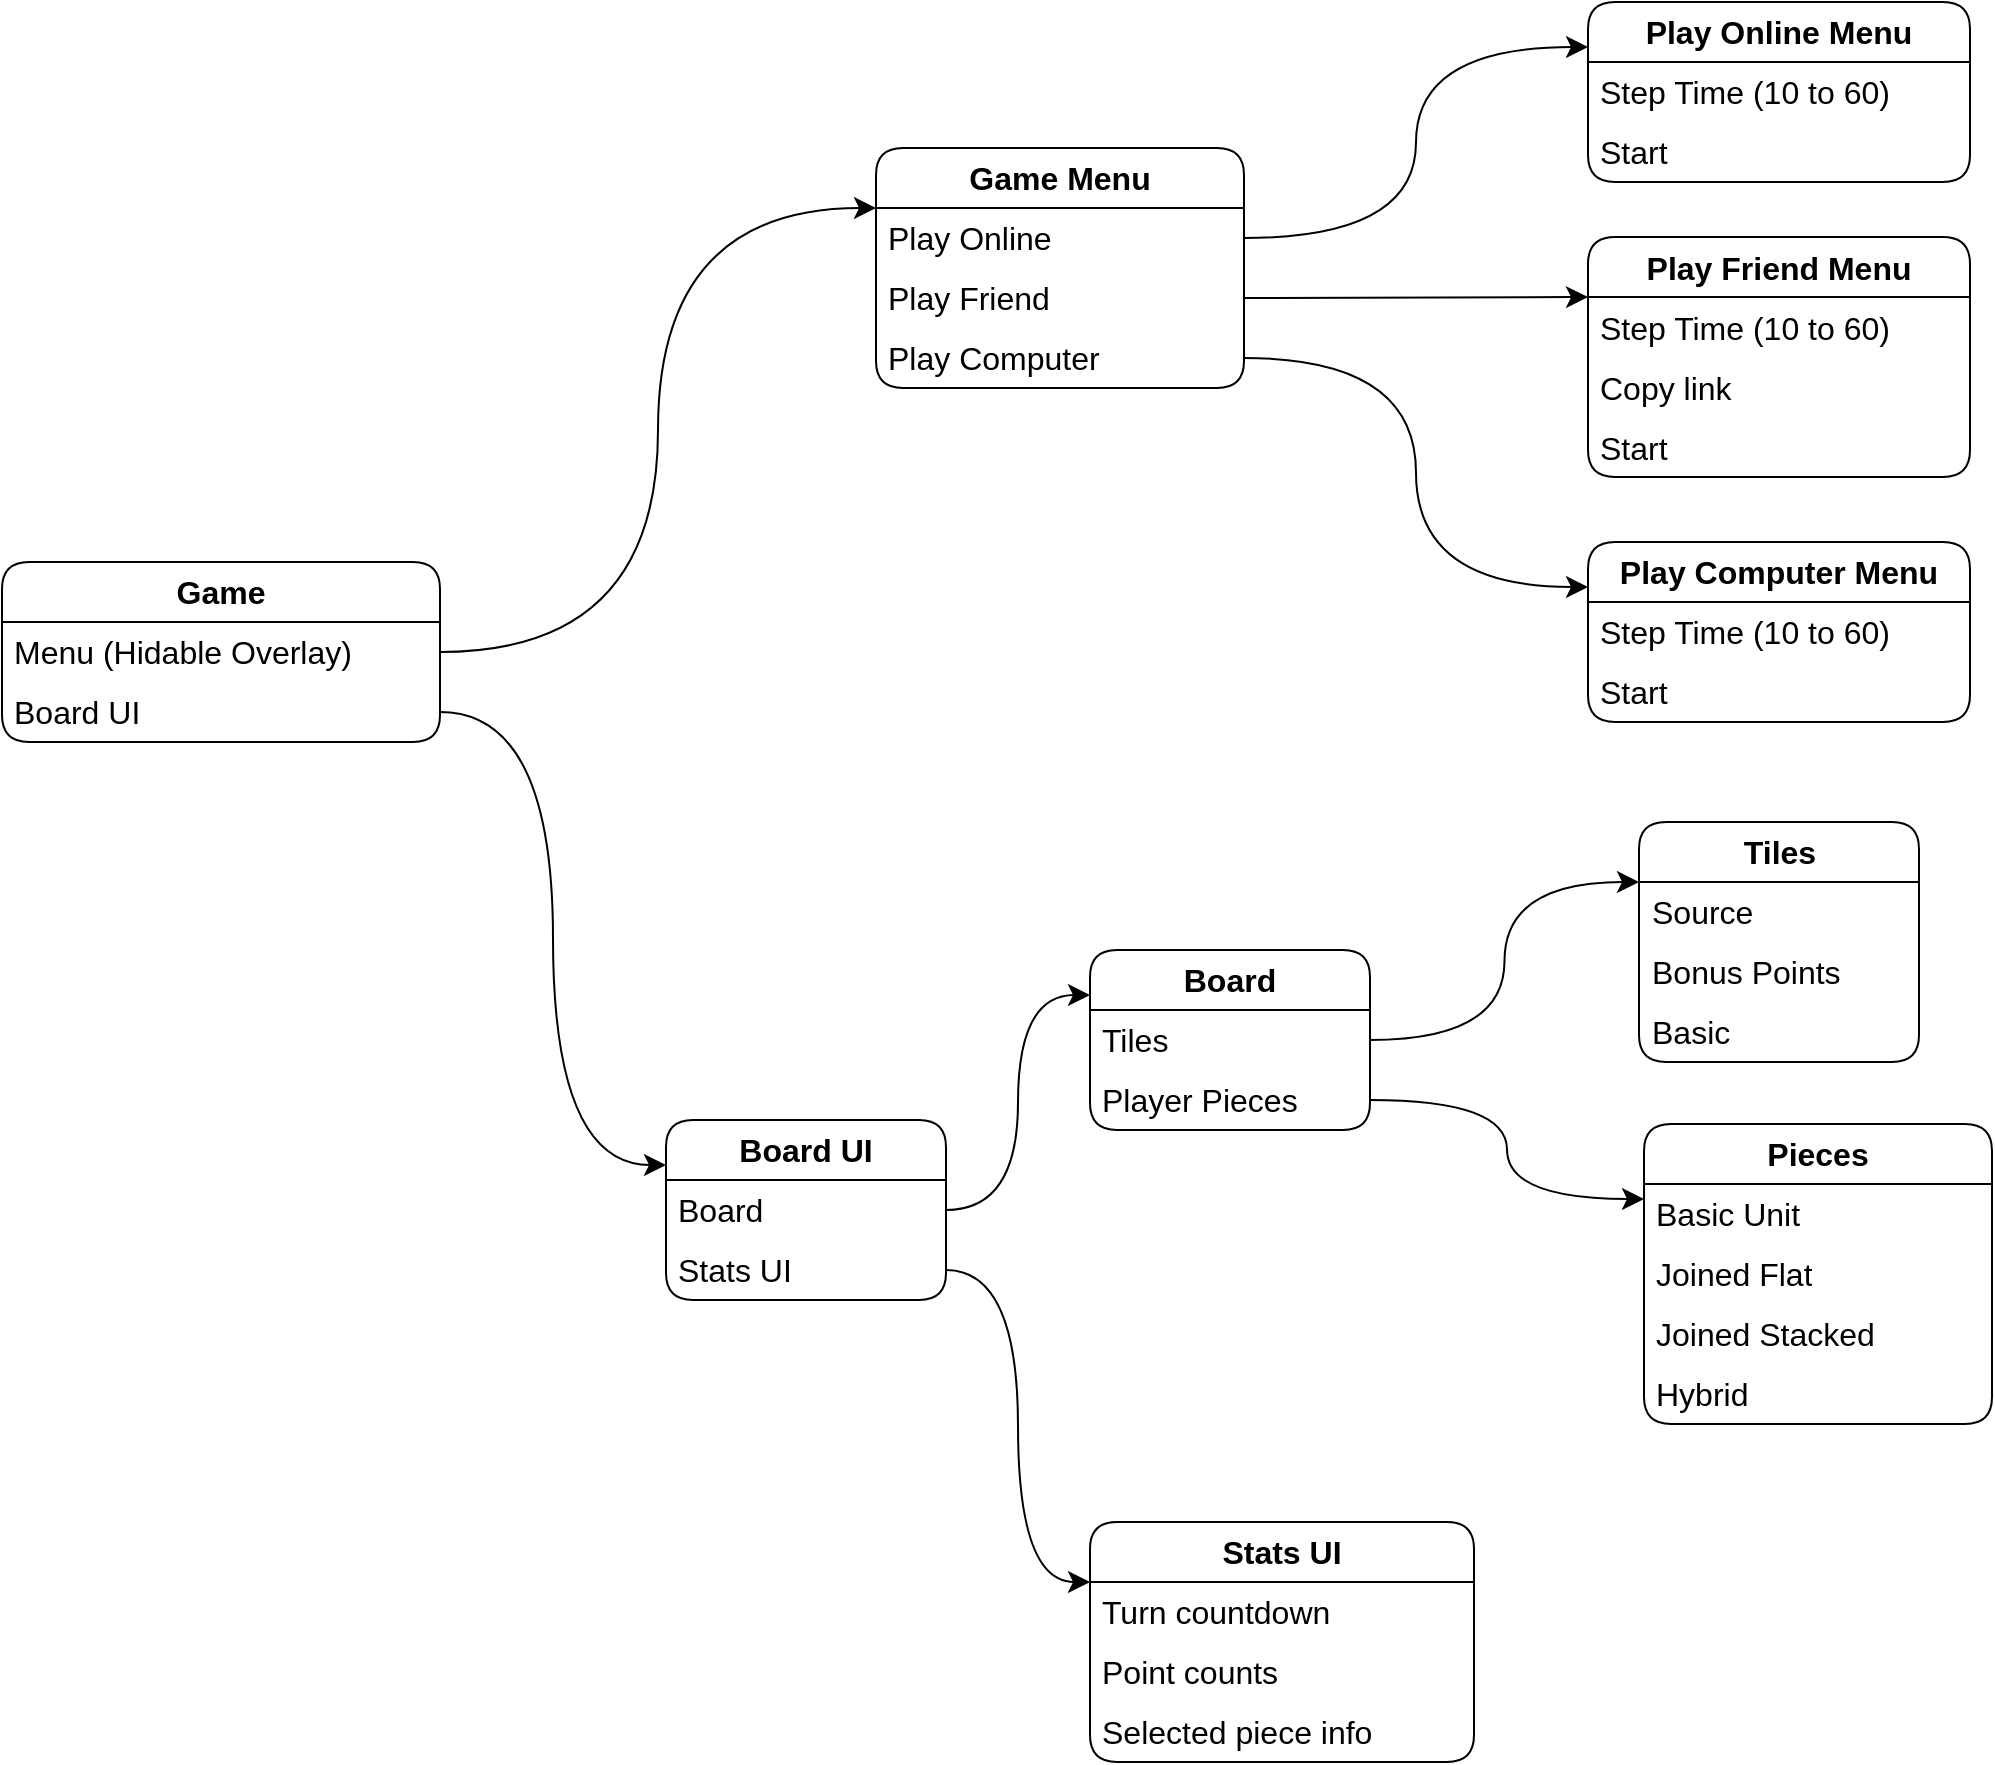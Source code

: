 <mxfile version="20.8.21" type="github">
  <diagram name="Page-1" id="gMtWRYQlRlTL0bvns1BH">
    <mxGraphModel dx="2205" dy="1313" grid="0" gridSize="10" guides="1" tooltips="1" connect="1" arrows="1" fold="1" page="0" pageScale="1" pageWidth="850" pageHeight="1100" math="0" shadow="0">
      <root>
        <mxCell id="0" />
        <mxCell id="1" parent="0" />
        <mxCell id="_YNfuxU4IEkd1xvs7Hf8-2" value="&lt;b&gt;Game Menu&lt;/b&gt;" style="swimlane;fontStyle=0;childLayout=stackLayout;horizontal=1;startSize=30;horizontalStack=0;resizeParent=1;resizeParentMax=0;resizeLast=0;collapsible=1;marginBottom=0;whiteSpace=wrap;html=1;fontSize=16;rounded=1;" parent="1" vertex="1">
          <mxGeometry x="25" y="-28" width="184" height="120" as="geometry" />
        </mxCell>
        <mxCell id="_YNfuxU4IEkd1xvs7Hf8-3" value="Play Online" style="text;align=left;verticalAlign=middle;spacingLeft=4;spacingRight=4;overflow=hidden;points=[[0,0.5],[1,0.5]];portConstraint=eastwest;rotatable=0;whiteSpace=wrap;html=1;fontSize=16;rounded=1;" parent="_YNfuxU4IEkd1xvs7Hf8-2" vertex="1">
          <mxGeometry y="30" width="184" height="30" as="geometry" />
        </mxCell>
        <mxCell id="_YNfuxU4IEkd1xvs7Hf8-4" value="Play Friend" style="text;strokeColor=none;fillColor=none;align=left;verticalAlign=middle;spacingLeft=4;spacingRight=4;overflow=hidden;points=[[0,0.5],[1,0.5]];portConstraint=eastwest;rotatable=0;whiteSpace=wrap;html=1;fontSize=16;rounded=1;" parent="_YNfuxU4IEkd1xvs7Hf8-2" vertex="1">
          <mxGeometry y="60" width="184" height="30" as="geometry" />
        </mxCell>
        <mxCell id="_YNfuxU4IEkd1xvs7Hf8-5" value="Play Computer" style="text;strokeColor=none;fillColor=none;align=left;verticalAlign=middle;spacingLeft=4;spacingRight=4;overflow=hidden;points=[[0,0.5],[1,0.5]];portConstraint=eastwest;rotatable=0;whiteSpace=wrap;html=1;fontSize=16;rounded=1;" parent="_YNfuxU4IEkd1xvs7Hf8-2" vertex="1">
          <mxGeometry y="90" width="184" height="30" as="geometry" />
        </mxCell>
        <mxCell id="_YNfuxU4IEkd1xvs7Hf8-11" value="&lt;b&gt;Play Online Menu&lt;/b&gt;" style="swimlane;fontStyle=0;childLayout=stackLayout;horizontal=1;startSize=30;horizontalStack=0;resizeParent=1;resizeParentMax=0;resizeLast=0;collapsible=1;marginBottom=0;whiteSpace=wrap;html=1;rounded=1;fontSize=16;fillColor=default;" parent="1" vertex="1">
          <mxGeometry x="381" y="-101" width="191" height="90" as="geometry" />
        </mxCell>
        <mxCell id="_YNfuxU4IEkd1xvs7Hf8-12" value="Step Time (10 to 60)" style="text;strokeColor=none;fillColor=none;align=left;verticalAlign=middle;spacingLeft=4;spacingRight=4;overflow=hidden;points=[[0,0.5],[1,0.5]];portConstraint=eastwest;rotatable=0;whiteSpace=wrap;html=1;fontSize=16;" parent="_YNfuxU4IEkd1xvs7Hf8-11" vertex="1">
          <mxGeometry y="30" width="191" height="30" as="geometry" />
        </mxCell>
        <mxCell id="_YNfuxU4IEkd1xvs7Hf8-14" value="Start" style="text;strokeColor=none;fillColor=none;align=left;verticalAlign=middle;spacingLeft=4;spacingRight=4;overflow=hidden;points=[[0,0.5],[1,0.5]];portConstraint=eastwest;rotatable=0;whiteSpace=wrap;html=1;fontSize=16;" parent="_YNfuxU4IEkd1xvs7Hf8-11" vertex="1">
          <mxGeometry y="60" width="191" height="30" as="geometry" />
        </mxCell>
        <mxCell id="SxkbcdRvCs4SFIEAxmN_-2" style="edgeStyle=orthogonalEdgeStyle;curved=1;rounded=0;orthogonalLoop=1;jettySize=auto;html=1;exitX=1;exitY=0.5;exitDx=0;exitDy=0;entryX=0;entryY=0.25;entryDx=0;entryDy=0;fontSize=12;startSize=8;endSize=8;" parent="1" source="_YNfuxU4IEkd1xvs7Hf8-3" target="_YNfuxU4IEkd1xvs7Hf8-11" edge="1">
          <mxGeometry relative="1" as="geometry" />
        </mxCell>
        <mxCell id="SxkbcdRvCs4SFIEAxmN_-3" value="&lt;b&gt;Play Friend Menu&lt;/b&gt;" style="swimlane;fontStyle=0;childLayout=stackLayout;horizontal=1;startSize=30;horizontalStack=0;resizeParent=1;resizeParentMax=0;resizeLast=0;collapsible=1;marginBottom=0;whiteSpace=wrap;html=1;rounded=1;fontSize=16;fillColor=default;" parent="1" vertex="1">
          <mxGeometry x="381" y="16.5" width="191" height="120" as="geometry" />
        </mxCell>
        <mxCell id="SxkbcdRvCs4SFIEAxmN_-4" value="Step Time (10 to 60)" style="text;strokeColor=none;fillColor=none;align=left;verticalAlign=middle;spacingLeft=4;spacingRight=4;overflow=hidden;points=[[0,0.5],[1,0.5]];portConstraint=eastwest;rotatable=0;whiteSpace=wrap;html=1;fontSize=16;" parent="SxkbcdRvCs4SFIEAxmN_-3" vertex="1">
          <mxGeometry y="30" width="191" height="30" as="geometry" />
        </mxCell>
        <mxCell id="SxkbcdRvCs4SFIEAxmN_-5" value="Copy link" style="text;strokeColor=none;fillColor=none;align=left;verticalAlign=middle;spacingLeft=4;spacingRight=4;overflow=hidden;points=[[0,0.5],[1,0.5]];portConstraint=eastwest;rotatable=0;whiteSpace=wrap;html=1;fontSize=16;" parent="SxkbcdRvCs4SFIEAxmN_-3" vertex="1">
          <mxGeometry y="60" width="191" height="30" as="geometry" />
        </mxCell>
        <mxCell id="SxkbcdRvCs4SFIEAxmN_-9" value="Start" style="text;strokeColor=none;fillColor=none;align=left;verticalAlign=middle;spacingLeft=4;spacingRight=4;overflow=hidden;points=[[0,0.5],[1,0.5]];portConstraint=eastwest;rotatable=0;whiteSpace=wrap;html=1;fontSize=16;" parent="SxkbcdRvCs4SFIEAxmN_-3" vertex="1">
          <mxGeometry y="90" width="191" height="30" as="geometry" />
        </mxCell>
        <mxCell id="SxkbcdRvCs4SFIEAxmN_-6" value="&lt;b&gt;Play Computer Menu&lt;/b&gt;" style="swimlane;fontStyle=0;childLayout=stackLayout;horizontal=1;startSize=30;horizontalStack=0;resizeParent=1;resizeParentMax=0;resizeLast=0;collapsible=1;marginBottom=0;whiteSpace=wrap;html=1;rounded=1;fontSize=16;fillColor=default;" parent="1" vertex="1">
          <mxGeometry x="381" y="169" width="191" height="90" as="geometry" />
        </mxCell>
        <mxCell id="SxkbcdRvCs4SFIEAxmN_-7" value="Step Time (10 to 60)" style="text;strokeColor=none;fillColor=none;align=left;verticalAlign=middle;spacingLeft=4;spacingRight=4;overflow=hidden;points=[[0,0.5],[1,0.5]];portConstraint=eastwest;rotatable=0;whiteSpace=wrap;html=1;fontSize=16;" parent="SxkbcdRvCs4SFIEAxmN_-6" vertex="1">
          <mxGeometry y="30" width="191" height="30" as="geometry" />
        </mxCell>
        <mxCell id="SxkbcdRvCs4SFIEAxmN_-8" value="Start" style="text;strokeColor=none;fillColor=none;align=left;verticalAlign=middle;spacingLeft=4;spacingRight=4;overflow=hidden;points=[[0,0.5],[1,0.5]];portConstraint=eastwest;rotatable=0;whiteSpace=wrap;html=1;fontSize=16;" parent="SxkbcdRvCs4SFIEAxmN_-6" vertex="1">
          <mxGeometry y="60" width="191" height="30" as="geometry" />
        </mxCell>
        <mxCell id="SxkbcdRvCs4SFIEAxmN_-10" style="edgeStyle=orthogonalEdgeStyle;rounded=0;orthogonalLoop=1;jettySize=auto;html=1;exitX=1;exitY=0.5;exitDx=0;exitDy=0;entryX=0;entryY=0.25;entryDx=0;entryDy=0;fontSize=12;startSize=8;endSize=8;curved=1;" parent="1" source="_YNfuxU4IEkd1xvs7Hf8-4" target="SxkbcdRvCs4SFIEAxmN_-3" edge="1">
          <mxGeometry relative="1" as="geometry" />
        </mxCell>
        <mxCell id="SxkbcdRvCs4SFIEAxmN_-11" style="edgeStyle=orthogonalEdgeStyle;curved=1;rounded=0;orthogonalLoop=1;jettySize=auto;html=1;exitX=1;exitY=0.5;exitDx=0;exitDy=0;entryX=0;entryY=0.25;entryDx=0;entryDy=0;fontSize=12;startSize=8;endSize=8;" parent="1" source="_YNfuxU4IEkd1xvs7Hf8-5" target="SxkbcdRvCs4SFIEAxmN_-6" edge="1">
          <mxGeometry relative="1" as="geometry" />
        </mxCell>
        <mxCell id="SxkbcdRvCs4SFIEAxmN_-12" value="&lt;b&gt;Board&lt;/b&gt;" style="swimlane;fontStyle=0;childLayout=stackLayout;horizontal=1;startSize=30;horizontalStack=0;resizeParent=1;resizeParentMax=0;resizeLast=0;collapsible=1;marginBottom=0;whiteSpace=wrap;html=1;fontSize=16;rounded=1;" parent="1" vertex="1">
          <mxGeometry x="132" y="373" width="140" height="90" as="geometry" />
        </mxCell>
        <mxCell id="SxkbcdRvCs4SFIEAxmN_-13" value="Tiles" style="text;strokeColor=none;fillColor=none;align=left;verticalAlign=middle;spacingLeft=4;spacingRight=4;overflow=hidden;points=[[0,0.5],[1,0.5]];portConstraint=eastwest;rotatable=0;whiteSpace=wrap;html=1;fontSize=16;" parent="SxkbcdRvCs4SFIEAxmN_-12" vertex="1">
          <mxGeometry y="30" width="140" height="30" as="geometry" />
        </mxCell>
        <mxCell id="SxkbcdRvCs4SFIEAxmN_-14" value="Player Pieces" style="text;strokeColor=none;fillColor=none;align=left;verticalAlign=middle;spacingLeft=4;spacingRight=4;overflow=hidden;points=[[0,0.5],[1,0.5]];portConstraint=eastwest;rotatable=0;whiteSpace=wrap;html=1;fontSize=16;" parent="SxkbcdRvCs4SFIEAxmN_-12" vertex="1">
          <mxGeometry y="60" width="140" height="30" as="geometry" />
        </mxCell>
        <mxCell id="SxkbcdRvCs4SFIEAxmN_-16" value="&lt;b&gt;Game&lt;/b&gt;" style="swimlane;fontStyle=0;childLayout=stackLayout;horizontal=1;startSize=30;horizontalStack=0;resizeParent=1;resizeParentMax=0;resizeLast=0;collapsible=1;marginBottom=0;whiteSpace=wrap;html=1;fontSize=16;rounded=1;" parent="1" vertex="1">
          <mxGeometry x="-412" y="179" width="219" height="90" as="geometry" />
        </mxCell>
        <mxCell id="SxkbcdRvCs4SFIEAxmN_-17" value="Menu (Hidable Overlay)" style="text;strokeColor=none;fillColor=none;align=left;verticalAlign=middle;spacingLeft=4;spacingRight=4;overflow=hidden;points=[[0,0.5],[1,0.5]];portConstraint=eastwest;rotatable=0;whiteSpace=wrap;html=1;fontSize=16;" parent="SxkbcdRvCs4SFIEAxmN_-16" vertex="1">
          <mxGeometry y="30" width="219" height="30" as="geometry" />
        </mxCell>
        <mxCell id="SxkbcdRvCs4SFIEAxmN_-18" value="Board UI" style="text;strokeColor=none;fillColor=none;align=left;verticalAlign=middle;spacingLeft=4;spacingRight=4;overflow=hidden;points=[[0,0.5],[1,0.5]];portConstraint=eastwest;rotatable=0;whiteSpace=wrap;html=1;fontSize=16;" parent="SxkbcdRvCs4SFIEAxmN_-16" vertex="1">
          <mxGeometry y="60" width="219" height="30" as="geometry" />
        </mxCell>
        <mxCell id="SxkbcdRvCs4SFIEAxmN_-22" value="&lt;b&gt;Tiles&lt;/b&gt;" style="swimlane;fontStyle=0;childLayout=stackLayout;horizontal=1;startSize=30;horizontalStack=0;resizeParent=1;resizeParentMax=0;resizeLast=0;collapsible=1;marginBottom=0;whiteSpace=wrap;html=1;fontSize=16;rounded=1;" parent="1" vertex="1">
          <mxGeometry x="406.5" y="309" width="140" height="120" as="geometry" />
        </mxCell>
        <mxCell id="SxkbcdRvCs4SFIEAxmN_-23" value="Source" style="text;strokeColor=none;fillColor=none;align=left;verticalAlign=middle;spacingLeft=4;spacingRight=4;overflow=hidden;points=[[0,0.5],[1,0.5]];portConstraint=eastwest;rotatable=0;whiteSpace=wrap;html=1;fontSize=16;" parent="SxkbcdRvCs4SFIEAxmN_-22" vertex="1">
          <mxGeometry y="30" width="140" height="30" as="geometry" />
        </mxCell>
        <mxCell id="SxkbcdRvCs4SFIEAxmN_-24" value="Bonus Points" style="text;strokeColor=none;fillColor=none;align=left;verticalAlign=middle;spacingLeft=4;spacingRight=4;overflow=hidden;points=[[0,0.5],[1,0.5]];portConstraint=eastwest;rotatable=0;whiteSpace=wrap;html=1;fontSize=16;" parent="SxkbcdRvCs4SFIEAxmN_-22" vertex="1">
          <mxGeometry y="60" width="140" height="30" as="geometry" />
        </mxCell>
        <mxCell id="SxkbcdRvCs4SFIEAxmN_-25" value="Basic" style="text;strokeColor=none;fillColor=none;align=left;verticalAlign=middle;spacingLeft=4;spacingRight=4;overflow=hidden;points=[[0,0.5],[1,0.5]];portConstraint=eastwest;rotatable=0;whiteSpace=wrap;html=1;fontSize=16;" parent="SxkbcdRvCs4SFIEAxmN_-22" vertex="1">
          <mxGeometry y="90" width="140" height="30" as="geometry" />
        </mxCell>
        <mxCell id="SxkbcdRvCs4SFIEAxmN_-26" style="edgeStyle=orthogonalEdgeStyle;curved=1;rounded=0;orthogonalLoop=1;jettySize=auto;html=1;exitX=1;exitY=0.5;exitDx=0;exitDy=0;entryX=0;entryY=0.25;entryDx=0;entryDy=0;fontSize=12;startSize=8;endSize=8;" parent="1" source="SxkbcdRvCs4SFIEAxmN_-13" target="SxkbcdRvCs4SFIEAxmN_-22" edge="1">
          <mxGeometry relative="1" as="geometry" />
        </mxCell>
        <mxCell id="SxkbcdRvCs4SFIEAxmN_-27" value="&lt;b&gt;Pieces&lt;/b&gt;" style="swimlane;fontStyle=0;childLayout=stackLayout;horizontal=1;startSize=30;horizontalStack=0;resizeParent=1;resizeParentMax=0;resizeLast=0;collapsible=1;marginBottom=0;whiteSpace=wrap;html=1;fontSize=16;rounded=1;" parent="1" vertex="1">
          <mxGeometry x="409" y="460" width="174" height="150" as="geometry" />
        </mxCell>
        <mxCell id="SxkbcdRvCs4SFIEAxmN_-28" value="Basic Unit" style="text;strokeColor=none;fillColor=none;align=left;verticalAlign=middle;spacingLeft=4;spacingRight=4;overflow=hidden;points=[[0,0.5],[1,0.5]];portConstraint=eastwest;rotatable=0;whiteSpace=wrap;html=1;fontSize=16;" parent="SxkbcdRvCs4SFIEAxmN_-27" vertex="1">
          <mxGeometry y="30" width="174" height="30" as="geometry" />
        </mxCell>
        <mxCell id="SxkbcdRvCs4SFIEAxmN_-29" value="Joined Flat" style="text;strokeColor=none;fillColor=none;align=left;verticalAlign=middle;spacingLeft=4;spacingRight=4;overflow=hidden;points=[[0,0.5],[1,0.5]];portConstraint=eastwest;rotatable=0;whiteSpace=wrap;html=1;fontSize=16;" parent="SxkbcdRvCs4SFIEAxmN_-27" vertex="1">
          <mxGeometry y="60" width="174" height="30" as="geometry" />
        </mxCell>
        <mxCell id="SxkbcdRvCs4SFIEAxmN_-30" value="Joined Stacked" style="text;strokeColor=none;fillColor=none;align=left;verticalAlign=middle;spacingLeft=4;spacingRight=4;overflow=hidden;points=[[0,0.5],[1,0.5]];portConstraint=eastwest;rotatable=0;whiteSpace=wrap;html=1;fontSize=16;" parent="SxkbcdRvCs4SFIEAxmN_-27" vertex="1">
          <mxGeometry y="90" width="174" height="30" as="geometry" />
        </mxCell>
        <mxCell id="SxkbcdRvCs4SFIEAxmN_-32" value="Hybrid" style="text;strokeColor=none;fillColor=none;align=left;verticalAlign=middle;spacingLeft=4;spacingRight=4;overflow=hidden;points=[[0,0.5],[1,0.5]];portConstraint=eastwest;rotatable=0;whiteSpace=wrap;html=1;fontSize=16;" parent="SxkbcdRvCs4SFIEAxmN_-27" vertex="1">
          <mxGeometry y="120" width="174" height="30" as="geometry" />
        </mxCell>
        <mxCell id="SxkbcdRvCs4SFIEAxmN_-31" style="edgeStyle=orthogonalEdgeStyle;curved=1;rounded=0;orthogonalLoop=1;jettySize=auto;html=1;exitX=1;exitY=0.5;exitDx=0;exitDy=0;entryX=0;entryY=0.25;entryDx=0;entryDy=0;fontSize=12;startSize=8;endSize=8;" parent="1" source="SxkbcdRvCs4SFIEAxmN_-14" target="SxkbcdRvCs4SFIEAxmN_-27" edge="1">
          <mxGeometry relative="1" as="geometry" />
        </mxCell>
        <mxCell id="SxkbcdRvCs4SFIEAxmN_-33" value="&lt;b&gt;Stats UI&lt;/b&gt;" style="swimlane;fontStyle=0;childLayout=stackLayout;horizontal=1;startSize=30;horizontalStack=0;resizeParent=1;resizeParentMax=0;resizeLast=0;collapsible=1;marginBottom=0;whiteSpace=wrap;html=1;fontSize=16;rounded=1;" parent="1" vertex="1">
          <mxGeometry x="132" y="659" width="192" height="120" as="geometry" />
        </mxCell>
        <mxCell id="SxkbcdRvCs4SFIEAxmN_-34" value="Turn countdown" style="text;strokeColor=none;fillColor=none;align=left;verticalAlign=middle;spacingLeft=4;spacingRight=4;overflow=hidden;points=[[0,0.5],[1,0.5]];portConstraint=eastwest;rotatable=0;whiteSpace=wrap;html=1;fontSize=16;" parent="SxkbcdRvCs4SFIEAxmN_-33" vertex="1">
          <mxGeometry y="30" width="192" height="30" as="geometry" />
        </mxCell>
        <mxCell id="SxkbcdRvCs4SFIEAxmN_-35" value="Point counts" style="text;strokeColor=none;fillColor=none;align=left;verticalAlign=middle;spacingLeft=4;spacingRight=4;overflow=hidden;points=[[0,0.5],[1,0.5]];portConstraint=eastwest;rotatable=0;whiteSpace=wrap;html=1;fontSize=16;" parent="SxkbcdRvCs4SFIEAxmN_-33" vertex="1">
          <mxGeometry y="60" width="192" height="30" as="geometry" />
        </mxCell>
        <mxCell id="SxkbcdRvCs4SFIEAxmN_-36" value="Selected piece info" style="text;strokeColor=none;fillColor=none;align=left;verticalAlign=middle;spacingLeft=4;spacingRight=4;overflow=hidden;points=[[0,0.5],[1,0.5]];portConstraint=eastwest;rotatable=0;whiteSpace=wrap;html=1;fontSize=16;" parent="SxkbcdRvCs4SFIEAxmN_-33" vertex="1">
          <mxGeometry y="90" width="192" height="30" as="geometry" />
        </mxCell>
        <mxCell id="Dy6_clqBbjZktjr9VUBm-4" style="edgeStyle=orthogonalEdgeStyle;curved=1;rounded=0;orthogonalLoop=1;jettySize=auto;html=1;exitX=1;exitY=0.5;exitDx=0;exitDy=0;entryX=0;entryY=0.25;entryDx=0;entryDy=0;fontSize=12;startSize=8;endSize=8;" edge="1" parent="1" source="Dy6_clqBbjZktjr9VUBm-1" target="SxkbcdRvCs4SFIEAxmN_-12">
          <mxGeometry relative="1" as="geometry" />
        </mxCell>
        <mxCell id="Dy6_clqBbjZktjr9VUBm-1" value="&lt;b&gt;Board UI&lt;/b&gt;" style="swimlane;fontStyle=0;childLayout=stackLayout;horizontal=1;startSize=30;horizontalStack=0;resizeParent=1;resizeParentMax=0;resizeLast=0;collapsible=1;marginBottom=0;whiteSpace=wrap;html=1;fontSize=16;rounded=1;" vertex="1" parent="1">
          <mxGeometry x="-80" y="458" width="140" height="90" as="geometry" />
        </mxCell>
        <mxCell id="Dy6_clqBbjZktjr9VUBm-2" value="Board" style="text;strokeColor=none;fillColor=none;align=left;verticalAlign=middle;spacingLeft=4;spacingRight=4;overflow=hidden;points=[[0,0.5],[1,0.5]];portConstraint=eastwest;rotatable=0;whiteSpace=wrap;html=1;fontSize=16;" vertex="1" parent="Dy6_clqBbjZktjr9VUBm-1">
          <mxGeometry y="30" width="140" height="30" as="geometry" />
        </mxCell>
        <mxCell id="Dy6_clqBbjZktjr9VUBm-3" value="Stats UI" style="text;strokeColor=none;fillColor=none;align=left;verticalAlign=middle;spacingLeft=4;spacingRight=4;overflow=hidden;points=[[0,0.5],[1,0.5]];portConstraint=eastwest;rotatable=0;whiteSpace=wrap;html=1;fontSize=16;" vertex="1" parent="Dy6_clqBbjZktjr9VUBm-1">
          <mxGeometry y="60" width="140" height="30" as="geometry" />
        </mxCell>
        <mxCell id="Dy6_clqBbjZktjr9VUBm-6" style="edgeStyle=orthogonalEdgeStyle;curved=1;rounded=0;orthogonalLoop=1;jettySize=auto;html=1;exitX=1;exitY=0.5;exitDx=0;exitDy=0;entryX=0;entryY=0.25;entryDx=0;entryDy=0;fontSize=12;startSize=8;endSize=8;" edge="1" parent="1" source="Dy6_clqBbjZktjr9VUBm-3" target="SxkbcdRvCs4SFIEAxmN_-33">
          <mxGeometry relative="1" as="geometry" />
        </mxCell>
        <mxCell id="Dy6_clqBbjZktjr9VUBm-7" style="edgeStyle=orthogonalEdgeStyle;curved=1;rounded=0;orthogonalLoop=1;jettySize=auto;html=1;exitX=1;exitY=0.5;exitDx=0;exitDy=0;entryX=0;entryY=0.25;entryDx=0;entryDy=0;fontSize=12;startSize=8;endSize=8;" edge="1" parent="1" source="SxkbcdRvCs4SFIEAxmN_-17" target="_YNfuxU4IEkd1xvs7Hf8-2">
          <mxGeometry relative="1" as="geometry" />
        </mxCell>
        <mxCell id="Dy6_clqBbjZktjr9VUBm-8" style="edgeStyle=orthogonalEdgeStyle;curved=1;rounded=0;orthogonalLoop=1;jettySize=auto;html=1;exitX=1;exitY=0.5;exitDx=0;exitDy=0;entryX=0;entryY=0.25;entryDx=0;entryDy=0;fontSize=12;startSize=8;endSize=8;" edge="1" parent="1" source="SxkbcdRvCs4SFIEAxmN_-18" target="Dy6_clqBbjZktjr9VUBm-1">
          <mxGeometry relative="1" as="geometry" />
        </mxCell>
      </root>
    </mxGraphModel>
  </diagram>
</mxfile>
